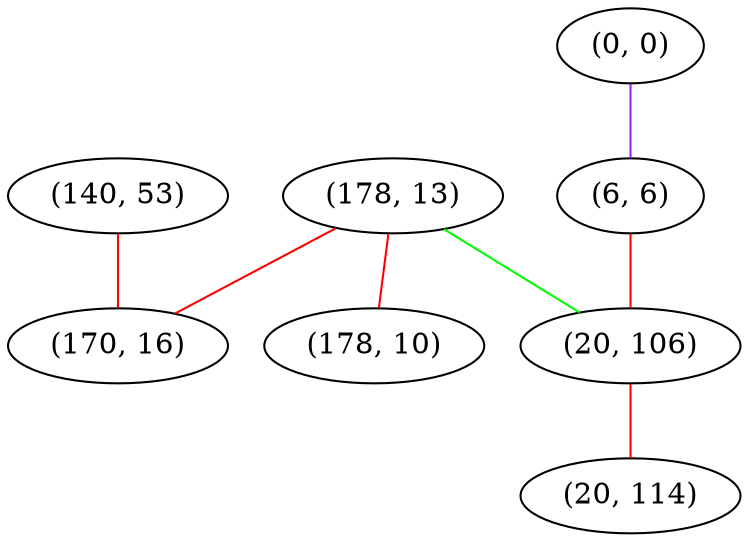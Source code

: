 graph "" {
"(140, 53)";
"(178, 13)";
"(0, 0)";
"(6, 6)";
"(170, 16)";
"(20, 106)";
"(20, 114)";
"(178, 10)";
"(140, 53)" -- "(170, 16)"  [color=red, key=0, weight=1];
"(178, 13)" -- "(20, 106)"  [color=green, key=0, weight=2];
"(178, 13)" -- "(178, 10)"  [color=red, key=0, weight=1];
"(178, 13)" -- "(170, 16)"  [color=red, key=0, weight=1];
"(0, 0)" -- "(6, 6)"  [color=purple, key=0, weight=4];
"(6, 6)" -- "(20, 106)"  [color=red, key=0, weight=1];
"(20, 106)" -- "(20, 114)"  [color=red, key=0, weight=1];
}
